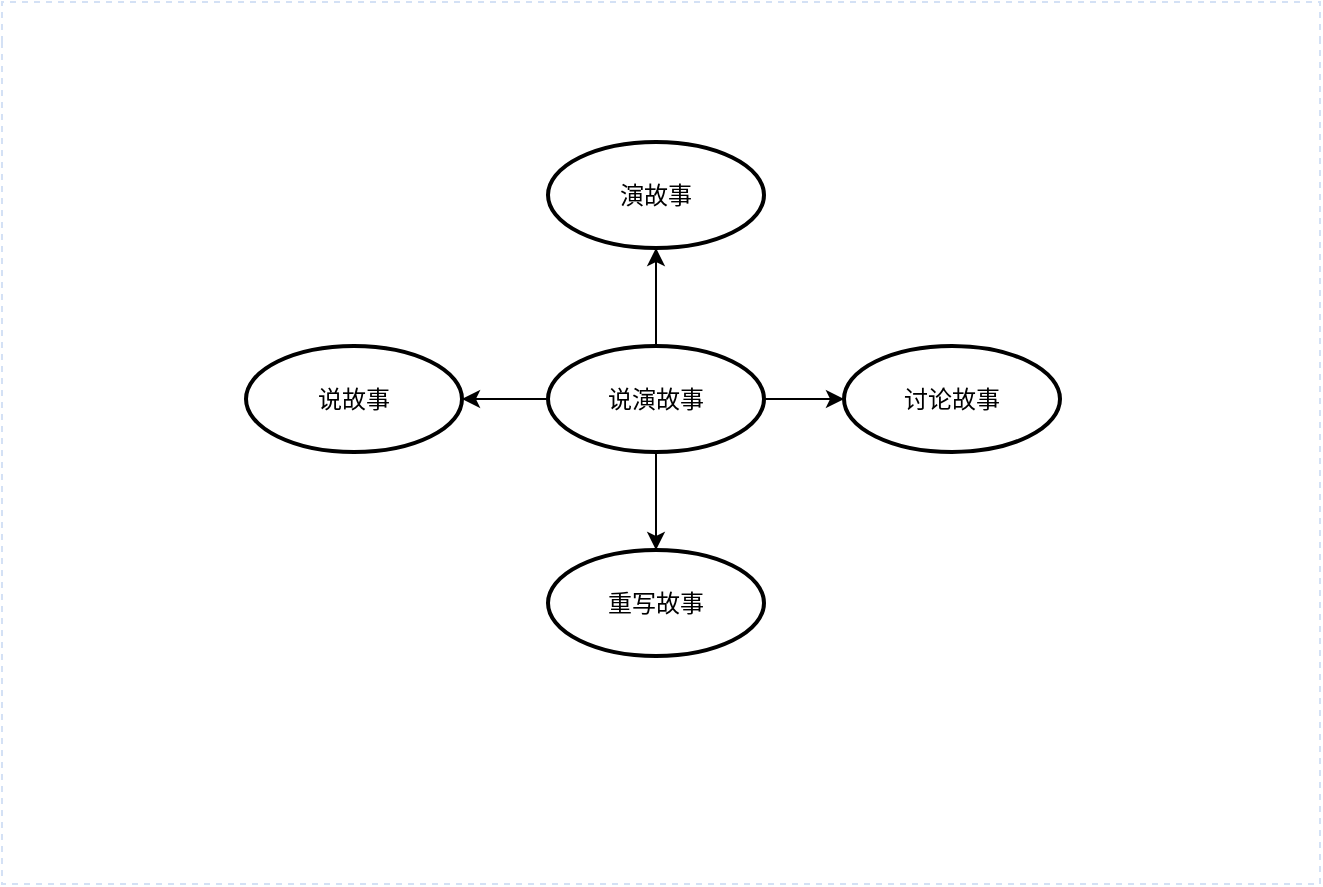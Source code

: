 <mxfile border="50" scale="3" compressed="false" locked="false" version="24.7.16">
  <diagram name="Blank" id="YmL12bMKpDGza6XwsDPr">
    <mxGraphModel dx="2066" dy="1141" grid="0" gridSize="10" guides="1" tooltips="1" connect="1" arrows="1" fold="1" page="0" pageScale="1" pageWidth="827" pageHeight="1169" background="none" math="1" shadow="0">
      <root>
        <mxCell id="X5NqExCQtvZxIxQ7pmgY-0" />
        <mxCell id="1" parent="X5NqExCQtvZxIxQ7pmgY-0" />
        <mxCell id="Gr0Zq-AI6Quabplr0KPa-179" value="" style="swimlane;html=1;startSize=20;horizontal=1;containerType=tree;labelBackgroundColor=none;strokeColor=#D4E1F5;strokeWidth=1;fillColor=none;fontFamily=Comic Sans MS;fontSize=9;swimlaneLine=0;dashed=1;collapsible=0;" parent="1" vertex="1">
          <mxGeometry x="77" y="81" width="659" height="441" as="geometry" />
        </mxCell>
        <mxCell id="Gr0Zq-AI6Quabplr0KPa-180" value="&lt;font face=&quot;Comic Sans MS&quot;&gt;说演故事&lt;/font&gt;" style="ellipse;whiteSpace=wrap;html=1;align=center;container=1;recursiveResize=0;treeFolding=1;strokeWidth=2;" parent="Gr0Zq-AI6Quabplr0KPa-179" vertex="1">
          <mxGeometry x="273" y="172" width="108" height="53" as="geometry" />
        </mxCell>
        <mxCell id="zo3zs74M9tKDfiYi9pvR-8" value="" style="edgeStyle=orthogonalEdgeStyle;rounded=0;orthogonalLoop=1;jettySize=auto;html=1;" edge="1" source="Gr0Zq-AI6Quabplr0KPa-180" target="zo3zs74M9tKDfiYi9pvR-9" parent="Gr0Zq-AI6Quabplr0KPa-179">
          <mxGeometry relative="1" as="geometry" />
        </mxCell>
        <mxCell id="zo3zs74M9tKDfiYi9pvR-9" value="&lt;font face=&quot;Comic Sans MS&quot;&gt;讨论故事&lt;/font&gt;" style="ellipse;whiteSpace=wrap;html=1;align=center;container=1;recursiveResize=0;treeFolding=1;strokeWidth=2;" vertex="1" parent="Gr0Zq-AI6Quabplr0KPa-179">
          <mxGeometry x="421" y="172" width="108" height="53" as="geometry" />
        </mxCell>
        <mxCell id="zo3zs74M9tKDfiYi9pvR-12" value="" style="edgeStyle=orthogonalEdgeStyle;rounded=0;orthogonalLoop=1;jettySize=auto;html=1;" edge="1" source="Gr0Zq-AI6Quabplr0KPa-180" target="zo3zs74M9tKDfiYi9pvR-13" parent="Gr0Zq-AI6Quabplr0KPa-179">
          <mxGeometry relative="1" as="geometry" />
        </mxCell>
        <mxCell id="zo3zs74M9tKDfiYi9pvR-13" value="&lt;font face=&quot;Comic Sans MS&quot;&gt;说故事&lt;/font&gt;" style="ellipse;whiteSpace=wrap;html=1;align=center;container=1;recursiveResize=0;treeFolding=1;strokeWidth=2;" vertex="1" parent="Gr0Zq-AI6Quabplr0KPa-179">
          <mxGeometry x="122" y="172" width="108" height="53" as="geometry" />
        </mxCell>
        <mxCell id="zo3zs74M9tKDfiYi9pvR-16" value="" style="edgeStyle=orthogonalEdgeStyle;rounded=0;orthogonalLoop=1;jettySize=auto;html=1;" edge="1" source="Gr0Zq-AI6Quabplr0KPa-180" target="zo3zs74M9tKDfiYi9pvR-17" parent="Gr0Zq-AI6Quabplr0KPa-179">
          <mxGeometry relative="1" as="geometry" />
        </mxCell>
        <mxCell id="zo3zs74M9tKDfiYi9pvR-17" value="&lt;font face=&quot;Comic Sans MS&quot;&gt;演故事&lt;/font&gt;" style="ellipse;whiteSpace=wrap;html=1;align=center;container=1;recursiveResize=0;treeFolding=1;strokeWidth=2;" vertex="1" parent="Gr0Zq-AI6Quabplr0KPa-179">
          <mxGeometry x="273" y="70" width="108" height="53" as="geometry" />
        </mxCell>
        <mxCell id="zo3zs74M9tKDfiYi9pvR-18" value="" style="edgeStyle=orthogonalEdgeStyle;rounded=0;orthogonalLoop=1;jettySize=auto;html=1;" edge="1" source="Gr0Zq-AI6Quabplr0KPa-180" target="zo3zs74M9tKDfiYi9pvR-19" parent="Gr0Zq-AI6Quabplr0KPa-179">
          <mxGeometry relative="1" as="geometry" />
        </mxCell>
        <mxCell id="zo3zs74M9tKDfiYi9pvR-19" value="&lt;font face=&quot;Comic Sans MS&quot;&gt;重写故事&lt;/font&gt;" style="ellipse;whiteSpace=wrap;html=1;align=center;container=1;recursiveResize=0;treeFolding=1;strokeWidth=2;" vertex="1" parent="Gr0Zq-AI6Quabplr0KPa-179">
          <mxGeometry x="273" y="274" width="108" height="53" as="geometry" />
        </mxCell>
      </root>
    </mxGraphModel>
  </diagram>
</mxfile>

